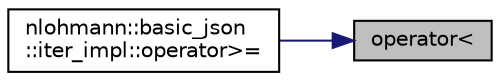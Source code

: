 digraph "operator&lt;"
{
 // LATEX_PDF_SIZE
  edge [fontname="Helvetica",fontsize="10",labelfontname="Helvetica",labelfontsize="10"];
  node [fontname="Helvetica",fontsize="10",shape=record];
  rankdir="RL";
  Node1 [label="operator\<",height=0.2,width=0.4,color="black", fillcolor="grey75", style="filled", fontcolor="black",tooltip="comparison operator for JSON types"];
  Node1 -> Node2 [dir="back",color="midnightblue",fontsize="10",style="solid",fontname="Helvetica"];
  Node2 [label="nlohmann::basic_json\l::iter_impl::operator\>=",height=0.2,width=0.4,color="black", fillcolor="white", style="filled",URL="$classnlohmann_1_1basic__json_1_1iter__impl.html#a0c20da3ba765c99dc8eb0b47f506ee88",tooltip="comparison: greater than or equal"];
}
